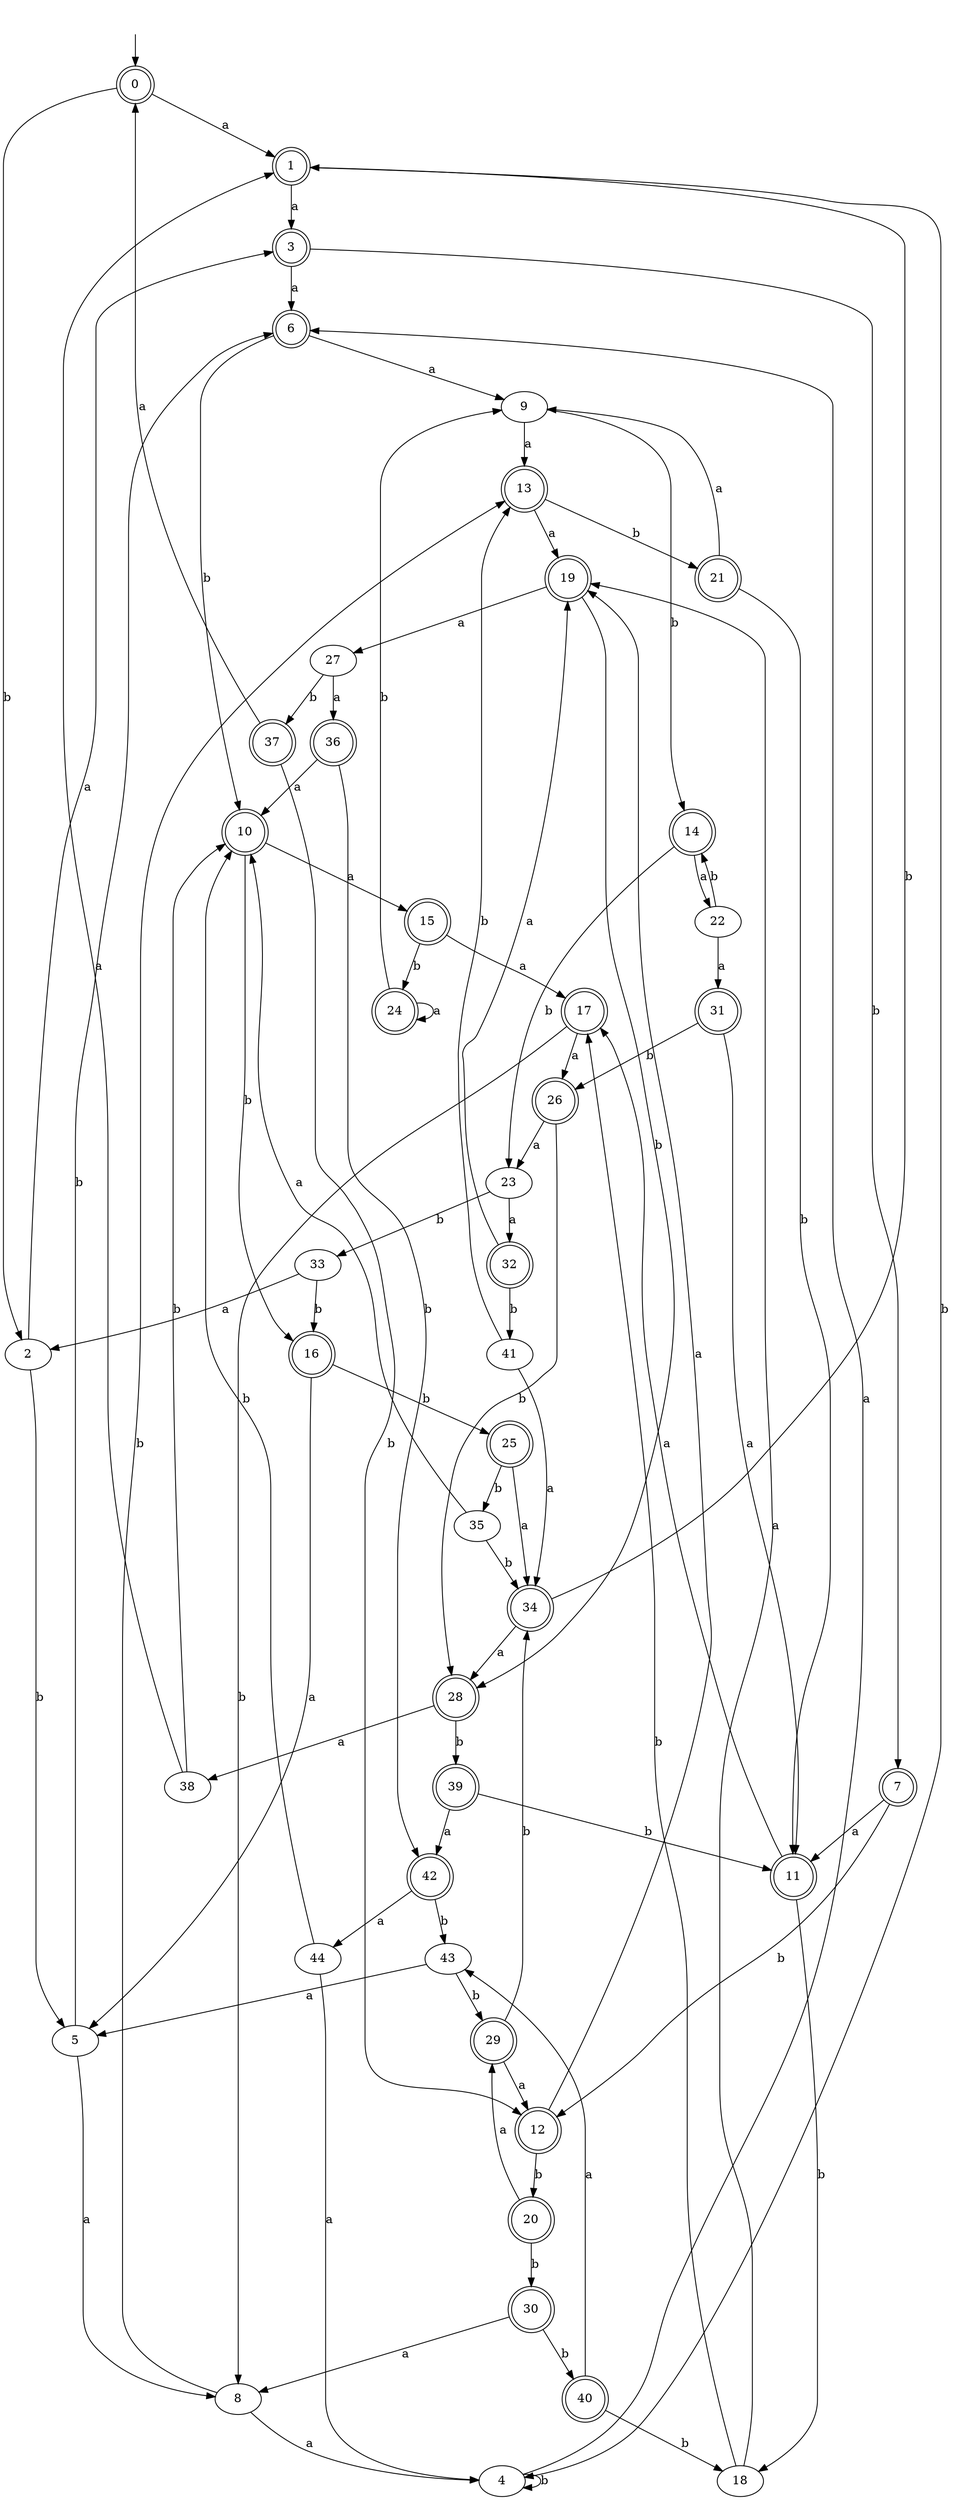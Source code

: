 digraph RandomDFA {
  __start0 [label="", shape=none];
  __start0 -> 0 [label=""];
  0 [shape=circle] [shape=doublecircle]
  0 -> 1 [label="a"]
  0 -> 2 [label="b"]
  1 [shape=doublecircle]
  1 -> 3 [label="a"]
  1 -> 4 [label="b"]
  2
  2 -> 3 [label="a"]
  2 -> 5 [label="b"]
  3 [shape=doublecircle]
  3 -> 6 [label="a"]
  3 -> 7 [label="b"]
  4
  4 -> 6 [label="a"]
  4 -> 4 [label="b"]
  5
  5 -> 8 [label="a"]
  5 -> 6 [label="b"]
  6 [shape=doublecircle]
  6 -> 9 [label="a"]
  6 -> 10 [label="b"]
  7 [shape=doublecircle]
  7 -> 11 [label="a"]
  7 -> 12 [label="b"]
  8
  8 -> 4 [label="a"]
  8 -> 13 [label="b"]
  9
  9 -> 13 [label="a"]
  9 -> 14 [label="b"]
  10 [shape=doublecircle]
  10 -> 15 [label="a"]
  10 -> 16 [label="b"]
  11 [shape=doublecircle]
  11 -> 17 [label="a"]
  11 -> 18 [label="b"]
  12 [shape=doublecircle]
  12 -> 19 [label="a"]
  12 -> 20 [label="b"]
  13 [shape=doublecircle]
  13 -> 19 [label="a"]
  13 -> 21 [label="b"]
  14 [shape=doublecircle]
  14 -> 22 [label="a"]
  14 -> 23 [label="b"]
  15 [shape=doublecircle]
  15 -> 17 [label="a"]
  15 -> 24 [label="b"]
  16 [shape=doublecircle]
  16 -> 5 [label="a"]
  16 -> 25 [label="b"]
  17 [shape=doublecircle]
  17 -> 26 [label="a"]
  17 -> 8 [label="b"]
  18
  18 -> 19 [label="a"]
  18 -> 17 [label="b"]
  19 [shape=doublecircle]
  19 -> 27 [label="a"]
  19 -> 28 [label="b"]
  20 [shape=doublecircle]
  20 -> 29 [label="a"]
  20 -> 30 [label="b"]
  21 [shape=doublecircle]
  21 -> 9 [label="a"]
  21 -> 11 [label="b"]
  22
  22 -> 31 [label="a"]
  22 -> 14 [label="b"]
  23
  23 -> 32 [label="a"]
  23 -> 33 [label="b"]
  24 [shape=doublecircle]
  24 -> 24 [label="a"]
  24 -> 9 [label="b"]
  25 [shape=doublecircle]
  25 -> 34 [label="a"]
  25 -> 35 [label="b"]
  26 [shape=doublecircle]
  26 -> 23 [label="a"]
  26 -> 28 [label="b"]
  27
  27 -> 36 [label="a"]
  27 -> 37 [label="b"]
  28 [shape=doublecircle]
  28 -> 38 [label="a"]
  28 -> 39 [label="b"]
  29 [shape=doublecircle]
  29 -> 12 [label="a"]
  29 -> 34 [label="b"]
  30 [shape=doublecircle]
  30 -> 8 [label="a"]
  30 -> 40 [label="b"]
  31 [shape=doublecircle]
  31 -> 11 [label="a"]
  31 -> 26 [label="b"]
  32 [shape=doublecircle]
  32 -> 19 [label="a"]
  32 -> 41 [label="b"]
  33
  33 -> 2 [label="a"]
  33 -> 16 [label="b"]
  34 [shape=doublecircle]
  34 -> 28 [label="a"]
  34 -> 1 [label="b"]
  35
  35 -> 10 [label="a"]
  35 -> 34 [label="b"]
  36 [shape=doublecircle]
  36 -> 10 [label="a"]
  36 -> 42 [label="b"]
  37 [shape=doublecircle]
  37 -> 0 [label="a"]
  37 -> 12 [label="b"]
  38
  38 -> 1 [label="a"]
  38 -> 10 [label="b"]
  39 [shape=doublecircle]
  39 -> 42 [label="a"]
  39 -> 11 [label="b"]
  40 [shape=doublecircle]
  40 -> 43 [label="a"]
  40 -> 18 [label="b"]
  41
  41 -> 34 [label="a"]
  41 -> 13 [label="b"]
  42 [shape=doublecircle]
  42 -> 44 [label="a"]
  42 -> 43 [label="b"]
  43
  43 -> 5 [label="a"]
  43 -> 29 [label="b"]
  44
  44 -> 4 [label="a"]
  44 -> 10 [label="b"]
}
